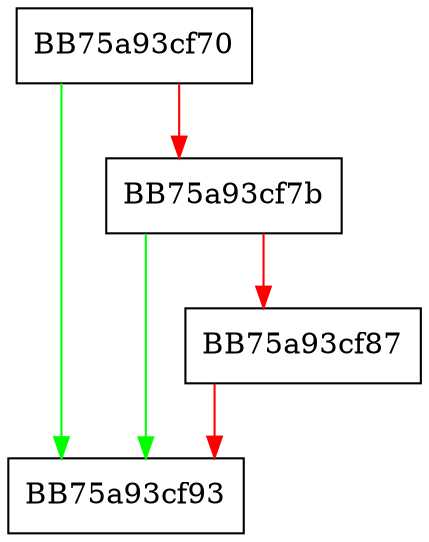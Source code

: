 digraph deinit {
  node [shape="box"];
  graph [splines=ortho];
  BB75a93cf70 -> BB75a93cf93 [color="green"];
  BB75a93cf70 -> BB75a93cf7b [color="red"];
  BB75a93cf7b -> BB75a93cf93 [color="green"];
  BB75a93cf7b -> BB75a93cf87 [color="red"];
  BB75a93cf87 -> BB75a93cf93 [color="red"];
}